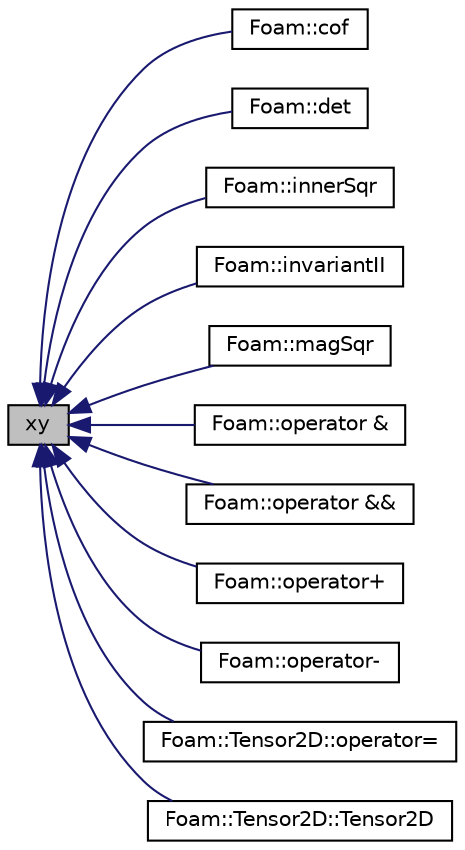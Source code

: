 digraph "xy"
{
  bgcolor="transparent";
  edge [fontname="Helvetica",fontsize="10",labelfontname="Helvetica",labelfontsize="10"];
  node [fontname="Helvetica",fontsize="10",shape=record];
  rankdir="LR";
  Node31 [label="xy",height=0.2,width=0.4,color="black", fillcolor="grey75", style="filled", fontcolor="black"];
  Node31 -> Node32 [dir="back",color="midnightblue",fontsize="10",style="solid",fontname="Helvetica"];
  Node32 [label="Foam::cof",height=0.2,width=0.4,color="black",URL="$a21851.html#aea93a5e6bace31395defbd69d2fb296a",tooltip="Return the cofactor symmetric tensor of a symmetric tensor. "];
  Node31 -> Node33 [dir="back",color="midnightblue",fontsize="10",style="solid",fontname="Helvetica"];
  Node33 [label="Foam::det",height=0.2,width=0.4,color="black",URL="$a21851.html#a7c2b089769096e4b01a1572971b97436",tooltip="Return the determinant of a symmetric tensor. "];
  Node31 -> Node34 [dir="back",color="midnightblue",fontsize="10",style="solid",fontname="Helvetica"];
  Node34 [label="Foam::innerSqr",height=0.2,width=0.4,color="black",URL="$a21851.html#a5d96577bcf69e569a055b4e6cd8f80b0",tooltip="Inner-sqr of a symmetric tensor. "];
  Node31 -> Node35 [dir="back",color="midnightblue",fontsize="10",style="solid",fontname="Helvetica"];
  Node35 [label="Foam::invariantII",height=0.2,width=0.4,color="black",URL="$a21851.html#a80f4a4e114b95296270a2d1b8cf1d047",tooltip="Return the 2nd invariant of a symmetric tensor. "];
  Node31 -> Node36 [dir="back",color="midnightblue",fontsize="10",style="solid",fontname="Helvetica"];
  Node36 [label="Foam::magSqr",height=0.2,width=0.4,color="black",URL="$a21851.html#a3434a09ac3b9ac5cc5618051c4140b73"];
  Node31 -> Node37 [dir="back",color="midnightblue",fontsize="10",style="solid",fontname="Helvetica"];
  Node37 [label="Foam::operator &",height=0.2,width=0.4,color="black",URL="$a21851.html#a3c74747d6d7cb4bd14c14dbf1c31abc0",tooltip="Inner-product between two symmetric tensors. "];
  Node31 -> Node38 [dir="back",color="midnightblue",fontsize="10",style="solid",fontname="Helvetica"];
  Node38 [label="Foam::operator &&",height=0.2,width=0.4,color="black",URL="$a21851.html#a5d2b09aa740cf53c1cae5ecb3c87bd6b",tooltip="Double-dot-product between a symmetric tensor and a symmetric tensor. "];
  Node31 -> Node39 [dir="back",color="midnightblue",fontsize="10",style="solid",fontname="Helvetica"];
  Node39 [label="Foam::operator+",height=0.2,width=0.4,color="black",URL="$a21851.html#a70766d7af9f52b534271768d8ee3b539"];
  Node31 -> Node40 [dir="back",color="midnightblue",fontsize="10",style="solid",fontname="Helvetica"];
  Node40 [label="Foam::operator-",height=0.2,width=0.4,color="black",URL="$a21851.html#a9d430e44ce41add1d94be3e64a5ae9b7"];
  Node31 -> Node41 [dir="back",color="midnightblue",fontsize="10",style="solid",fontname="Helvetica"];
  Node41 [label="Foam::Tensor2D::operator=",height=0.2,width=0.4,color="black",URL="$a29701.html#ac3b8fbffd046696a09381bb472c36b54",tooltip="Copy SymmTensor2D. "];
  Node31 -> Node42 [dir="back",color="midnightblue",fontsize="10",style="solid",fontname="Helvetica"];
  Node42 [label="Foam::Tensor2D::Tensor2D",height=0.2,width=0.4,color="black",URL="$a29701.html#a12f47dffd60bba9218eec4b6871bcc62",tooltip="Construct given SymmTensor2D. "];
}
